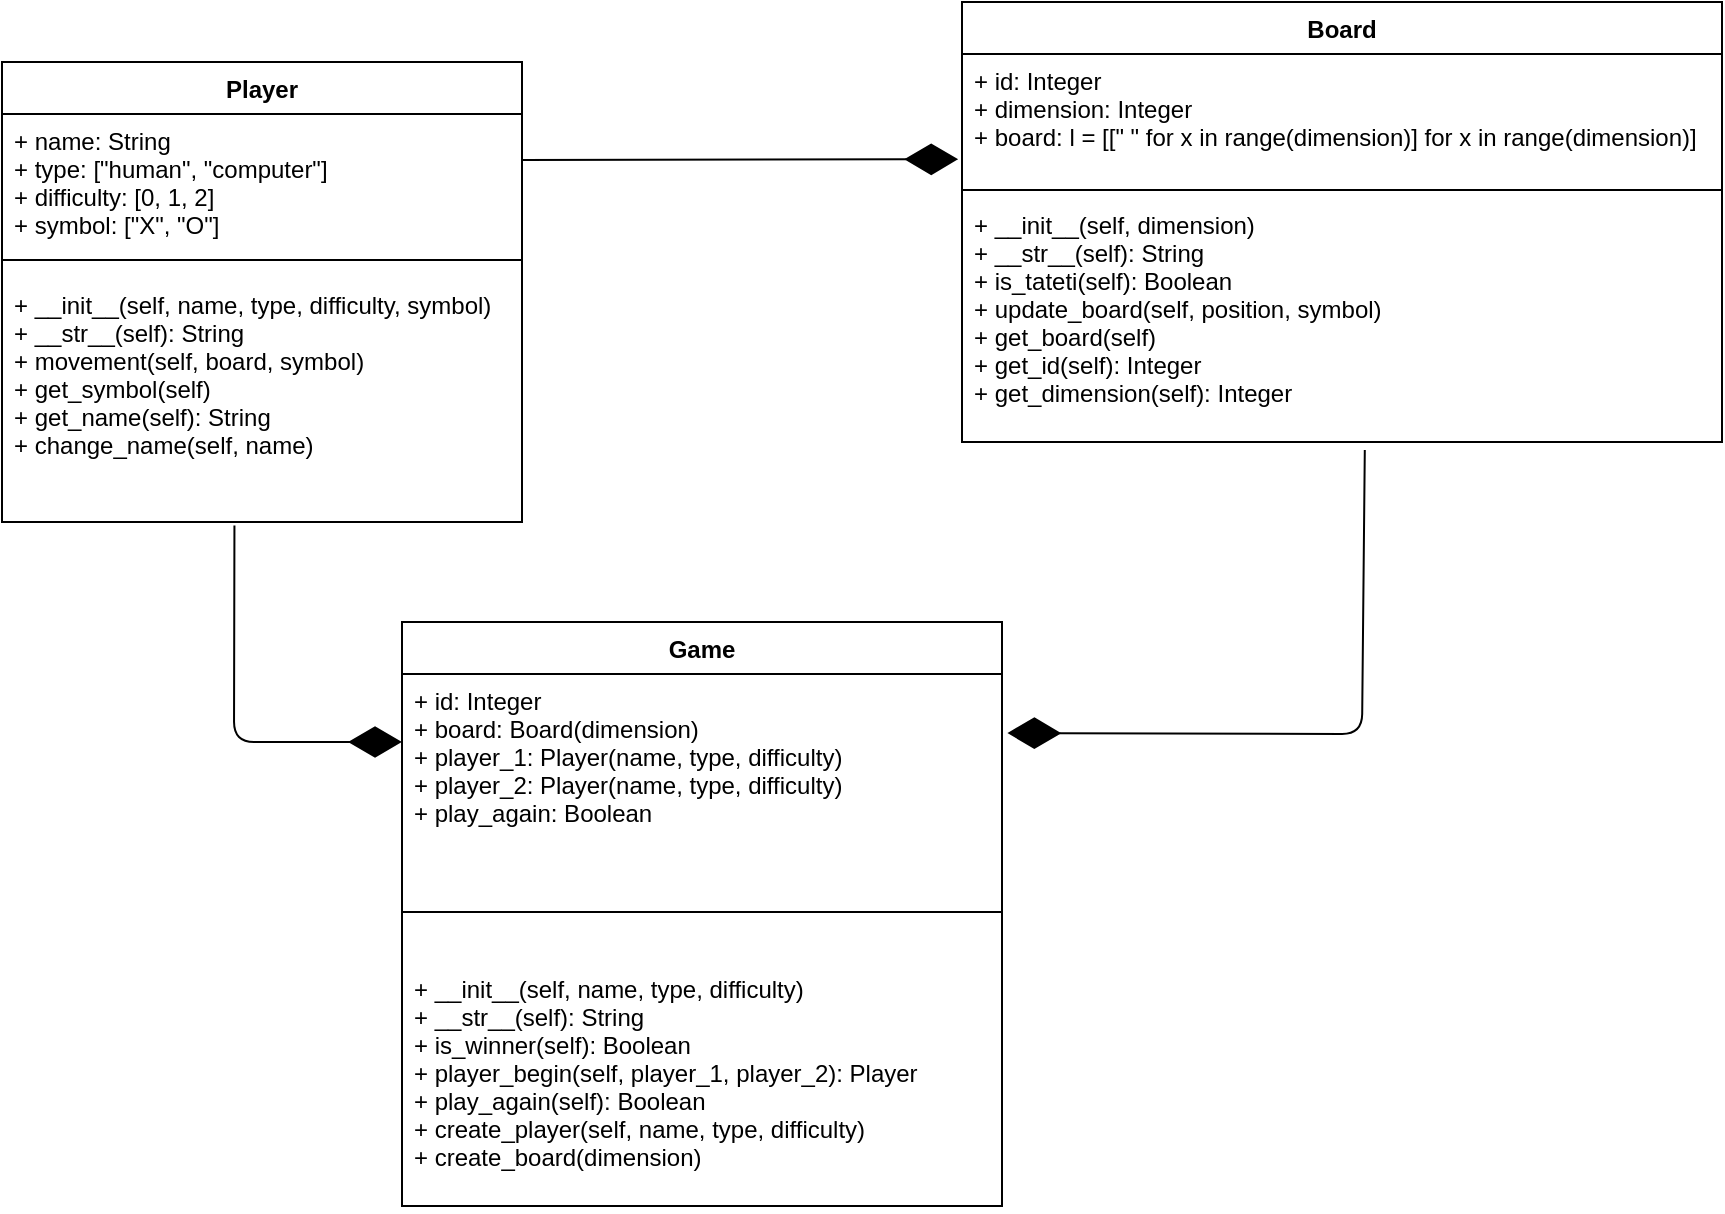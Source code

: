 <mxfile version="13.1.3" type="device"><diagram id="C5RBs43oDa-KdzZeNtuy" name="cielo"><mxGraphModel dx="1422" dy="805" grid="1" gridSize="10" guides="1" tooltips="1" connect="1" arrows="1" fold="1" page="1" pageScale="1" pageWidth="827" pageHeight="1169" math="0" shadow="0"><root><mxCell id="WIyWlLk6GJQsqaUBKTNV-0"/><mxCell id="WIyWlLk6GJQsqaUBKTNV-1" parent="WIyWlLk6GJQsqaUBKTNV-0"/><mxCell id="QFZzDFkDZshgLPWlq0mf-12" value="Player" style="swimlane;fontStyle=1;align=center;verticalAlign=top;childLayout=stackLayout;horizontal=1;startSize=26;horizontalStack=0;resizeParent=1;resizeParentMax=0;resizeLast=0;collapsible=1;marginBottom=0;" parent="WIyWlLk6GJQsqaUBKTNV-1" vertex="1"><mxGeometry x="190" y="110" width="260" height="230" as="geometry"/></mxCell><mxCell id="QFZzDFkDZshgLPWlq0mf-13" value="+ name: String&#10;+ type: [&quot;human&quot;, &quot;computer&quot;]&#10;+ difficulty: [0, 1, 2]&#10;+ symbol: [&quot;X&quot;, &quot;O&quot;]" style="text;strokeColor=none;fillColor=none;align=left;verticalAlign=top;spacingLeft=4;spacingRight=4;overflow=hidden;rotatable=0;points=[[0,0.5],[1,0.5]];portConstraint=eastwest;" parent="QFZzDFkDZshgLPWlq0mf-12" vertex="1"><mxGeometry y="26" width="260" height="64" as="geometry"/></mxCell><mxCell id="QFZzDFkDZshgLPWlq0mf-14" value="" style="line;strokeWidth=1;fillColor=none;align=left;verticalAlign=middle;spacingTop=-1;spacingLeft=3;spacingRight=3;rotatable=0;labelPosition=right;points=[];portConstraint=eastwest;" parent="QFZzDFkDZshgLPWlq0mf-12" vertex="1"><mxGeometry y="90" width="260" height="18" as="geometry"/></mxCell><mxCell id="QFZzDFkDZshgLPWlq0mf-15" value="+ __init__(self, name, type, difficulty, symbol)&#10;+ __str__(self): String&#10;+ movement(self, board, symbol)&#10;+ get_symbol(self)&#10;+ get_name(self): String&#10;+ change_name(self, name)" style="text;strokeColor=none;fillColor=none;align=left;verticalAlign=top;spacingLeft=4;spacingRight=4;overflow=hidden;rotatable=0;points=[[0,0.5],[1,0.5]];portConstraint=eastwest;" parent="QFZzDFkDZshgLPWlq0mf-12" vertex="1"><mxGeometry y="108" width="260" height="122" as="geometry"/></mxCell><mxCell id="QFZzDFkDZshgLPWlq0mf-8" value="Board" style="swimlane;fontStyle=1;align=center;verticalAlign=top;childLayout=stackLayout;horizontal=1;startSize=26;horizontalStack=0;resizeParent=1;resizeParentMax=0;resizeLast=0;collapsible=1;marginBottom=0;" parent="WIyWlLk6GJQsqaUBKTNV-1" vertex="1"><mxGeometry x="670" y="80" width="380" height="220" as="geometry"/></mxCell><mxCell id="QFZzDFkDZshgLPWlq0mf-9" value="+ id: Integer&#10;+ dimension: Integer&#10;+ board: l = [[&quot; &quot; for x in range(dimension)] for x in range(dimension)]" style="text;strokeColor=none;fillColor=none;align=left;verticalAlign=top;spacingLeft=4;spacingRight=4;overflow=hidden;rotatable=0;points=[[0,0.5],[1,0.5]];portConstraint=eastwest;" parent="QFZzDFkDZshgLPWlq0mf-8" vertex="1"><mxGeometry y="26" width="380" height="64" as="geometry"/></mxCell><mxCell id="QFZzDFkDZshgLPWlq0mf-10" value="" style="line;strokeWidth=1;fillColor=none;align=left;verticalAlign=middle;spacingTop=-1;spacingLeft=3;spacingRight=3;rotatable=0;labelPosition=right;points=[];portConstraint=eastwest;" parent="QFZzDFkDZshgLPWlq0mf-8" vertex="1"><mxGeometry y="90" width="380" height="8" as="geometry"/></mxCell><mxCell id="QFZzDFkDZshgLPWlq0mf-11" value="+ __init__(self, dimension)&#10;+ __str__(self): String&#10;+ is_tateti(self): Boolean&#10;+ update_board(self, position, symbol)&#10;+ get_board(self)&#10;+ get_id(self): Integer&#10;+ get_dimension(self): Integer" style="text;strokeColor=none;fillColor=none;align=left;verticalAlign=top;spacingLeft=4;spacingRight=4;overflow=hidden;rotatable=0;points=[[0,0.5],[1,0.5]];portConstraint=eastwest;" parent="QFZzDFkDZshgLPWlq0mf-8" vertex="1"><mxGeometry y="98" width="380" height="122" as="geometry"/></mxCell><mxCell id="QFZzDFkDZshgLPWlq0mf-16" value="Game" style="swimlane;fontStyle=1;align=center;verticalAlign=top;childLayout=stackLayout;horizontal=1;startSize=26;horizontalStack=0;resizeParent=1;resizeParentMax=0;resizeLast=0;collapsible=1;marginBottom=0;" parent="WIyWlLk6GJQsqaUBKTNV-1" vertex="1"><mxGeometry x="390" y="390" width="300" height="292" as="geometry"/></mxCell><mxCell id="QFZzDFkDZshgLPWlq0mf-17" value="+ id: Integer&#10;+ board: Board(dimension)&#10;+ player_1: Player(name, type, difficulty)&#10;+ player_2: Player(name, type, difficulty)&#10;+ play_again: Boolean" style="text;strokeColor=none;fillColor=none;align=left;verticalAlign=top;spacingLeft=4;spacingRight=4;overflow=hidden;rotatable=0;points=[[0,0.5],[1,0.5]];portConstraint=eastwest;" parent="QFZzDFkDZshgLPWlq0mf-16" vertex="1"><mxGeometry y="26" width="300" height="94" as="geometry"/></mxCell><mxCell id="QFZzDFkDZshgLPWlq0mf-18" value="" style="line;strokeWidth=1;fillColor=none;align=left;verticalAlign=middle;spacingTop=-1;spacingLeft=3;spacingRight=3;rotatable=0;labelPosition=right;points=[];portConstraint=eastwest;" parent="QFZzDFkDZshgLPWlq0mf-16" vertex="1"><mxGeometry y="120" width="300" height="50" as="geometry"/></mxCell><mxCell id="QFZzDFkDZshgLPWlq0mf-19" value="+ __init__(self, name, type, difficulty)&#10;+ __str__(self): String&#10;+ is_winner(self): Boolean&#10;+ player_begin(self, player_1, player_2): Player&#10;+ play_again(self): Boolean&#10;+ create_player(self, name, type, difficulty)&#10;+ create_board(dimension)" style="text;strokeColor=none;fillColor=none;align=left;verticalAlign=top;spacingLeft=4;spacingRight=4;overflow=hidden;rotatable=0;points=[[0,0.5],[1,0.5]];portConstraint=eastwest;" parent="QFZzDFkDZshgLPWlq0mf-16" vertex="1"><mxGeometry y="170" width="300" height="122" as="geometry"/></mxCell><mxCell id="QFZzDFkDZshgLPWlq0mf-20" value="" style="endArrow=diamondThin;endFill=1;endSize=24;html=1;exitX=0.447;exitY=1.014;exitDx=0;exitDy=0;exitPerimeter=0;" parent="WIyWlLk6GJQsqaUBKTNV-1" source="QFZzDFkDZshgLPWlq0mf-15" edge="1"><mxGeometry width="160" relative="1" as="geometry"><mxPoint x="230" y="450" as="sourcePoint"/><mxPoint x="390" y="450" as="targetPoint"/><Array as="points"><mxPoint x="306" y="450"/></Array></mxGeometry></mxCell><mxCell id="QFZzDFkDZshgLPWlq0mf-21" value="" style="endArrow=diamondThin;endFill=1;endSize=24;html=1;entryX=1.009;entryY=0.314;entryDx=0;entryDy=0;entryPerimeter=0;exitX=0.53;exitY=1.033;exitDx=0;exitDy=0;exitPerimeter=0;" parent="WIyWlLk6GJQsqaUBKTNV-1" source="QFZzDFkDZshgLPWlq0mf-11" target="QFZzDFkDZshgLPWlq0mf-17" edge="1"><mxGeometry width="160" relative="1" as="geometry"><mxPoint x="870" y="350" as="sourcePoint"/><mxPoint x="1030" y="350" as="targetPoint"/><Array as="points"><mxPoint x="870" y="446"/></Array></mxGeometry></mxCell><mxCell id="QFZzDFkDZshgLPWlq0mf-22" value="" style="endArrow=diamondThin;endFill=1;endSize=24;html=1;entryX=-0.005;entryY=0.822;entryDx=0;entryDy=0;entryPerimeter=0;" parent="WIyWlLk6GJQsqaUBKTNV-1" target="QFZzDFkDZshgLPWlq0mf-9" edge="1"><mxGeometry width="160" relative="1" as="geometry"><mxPoint x="450" y="159" as="sourcePoint"/><mxPoint x="613" y="300" as="targetPoint"/><Array as="points"/></mxGeometry></mxCell></root></mxGraphModel></diagram></mxfile>